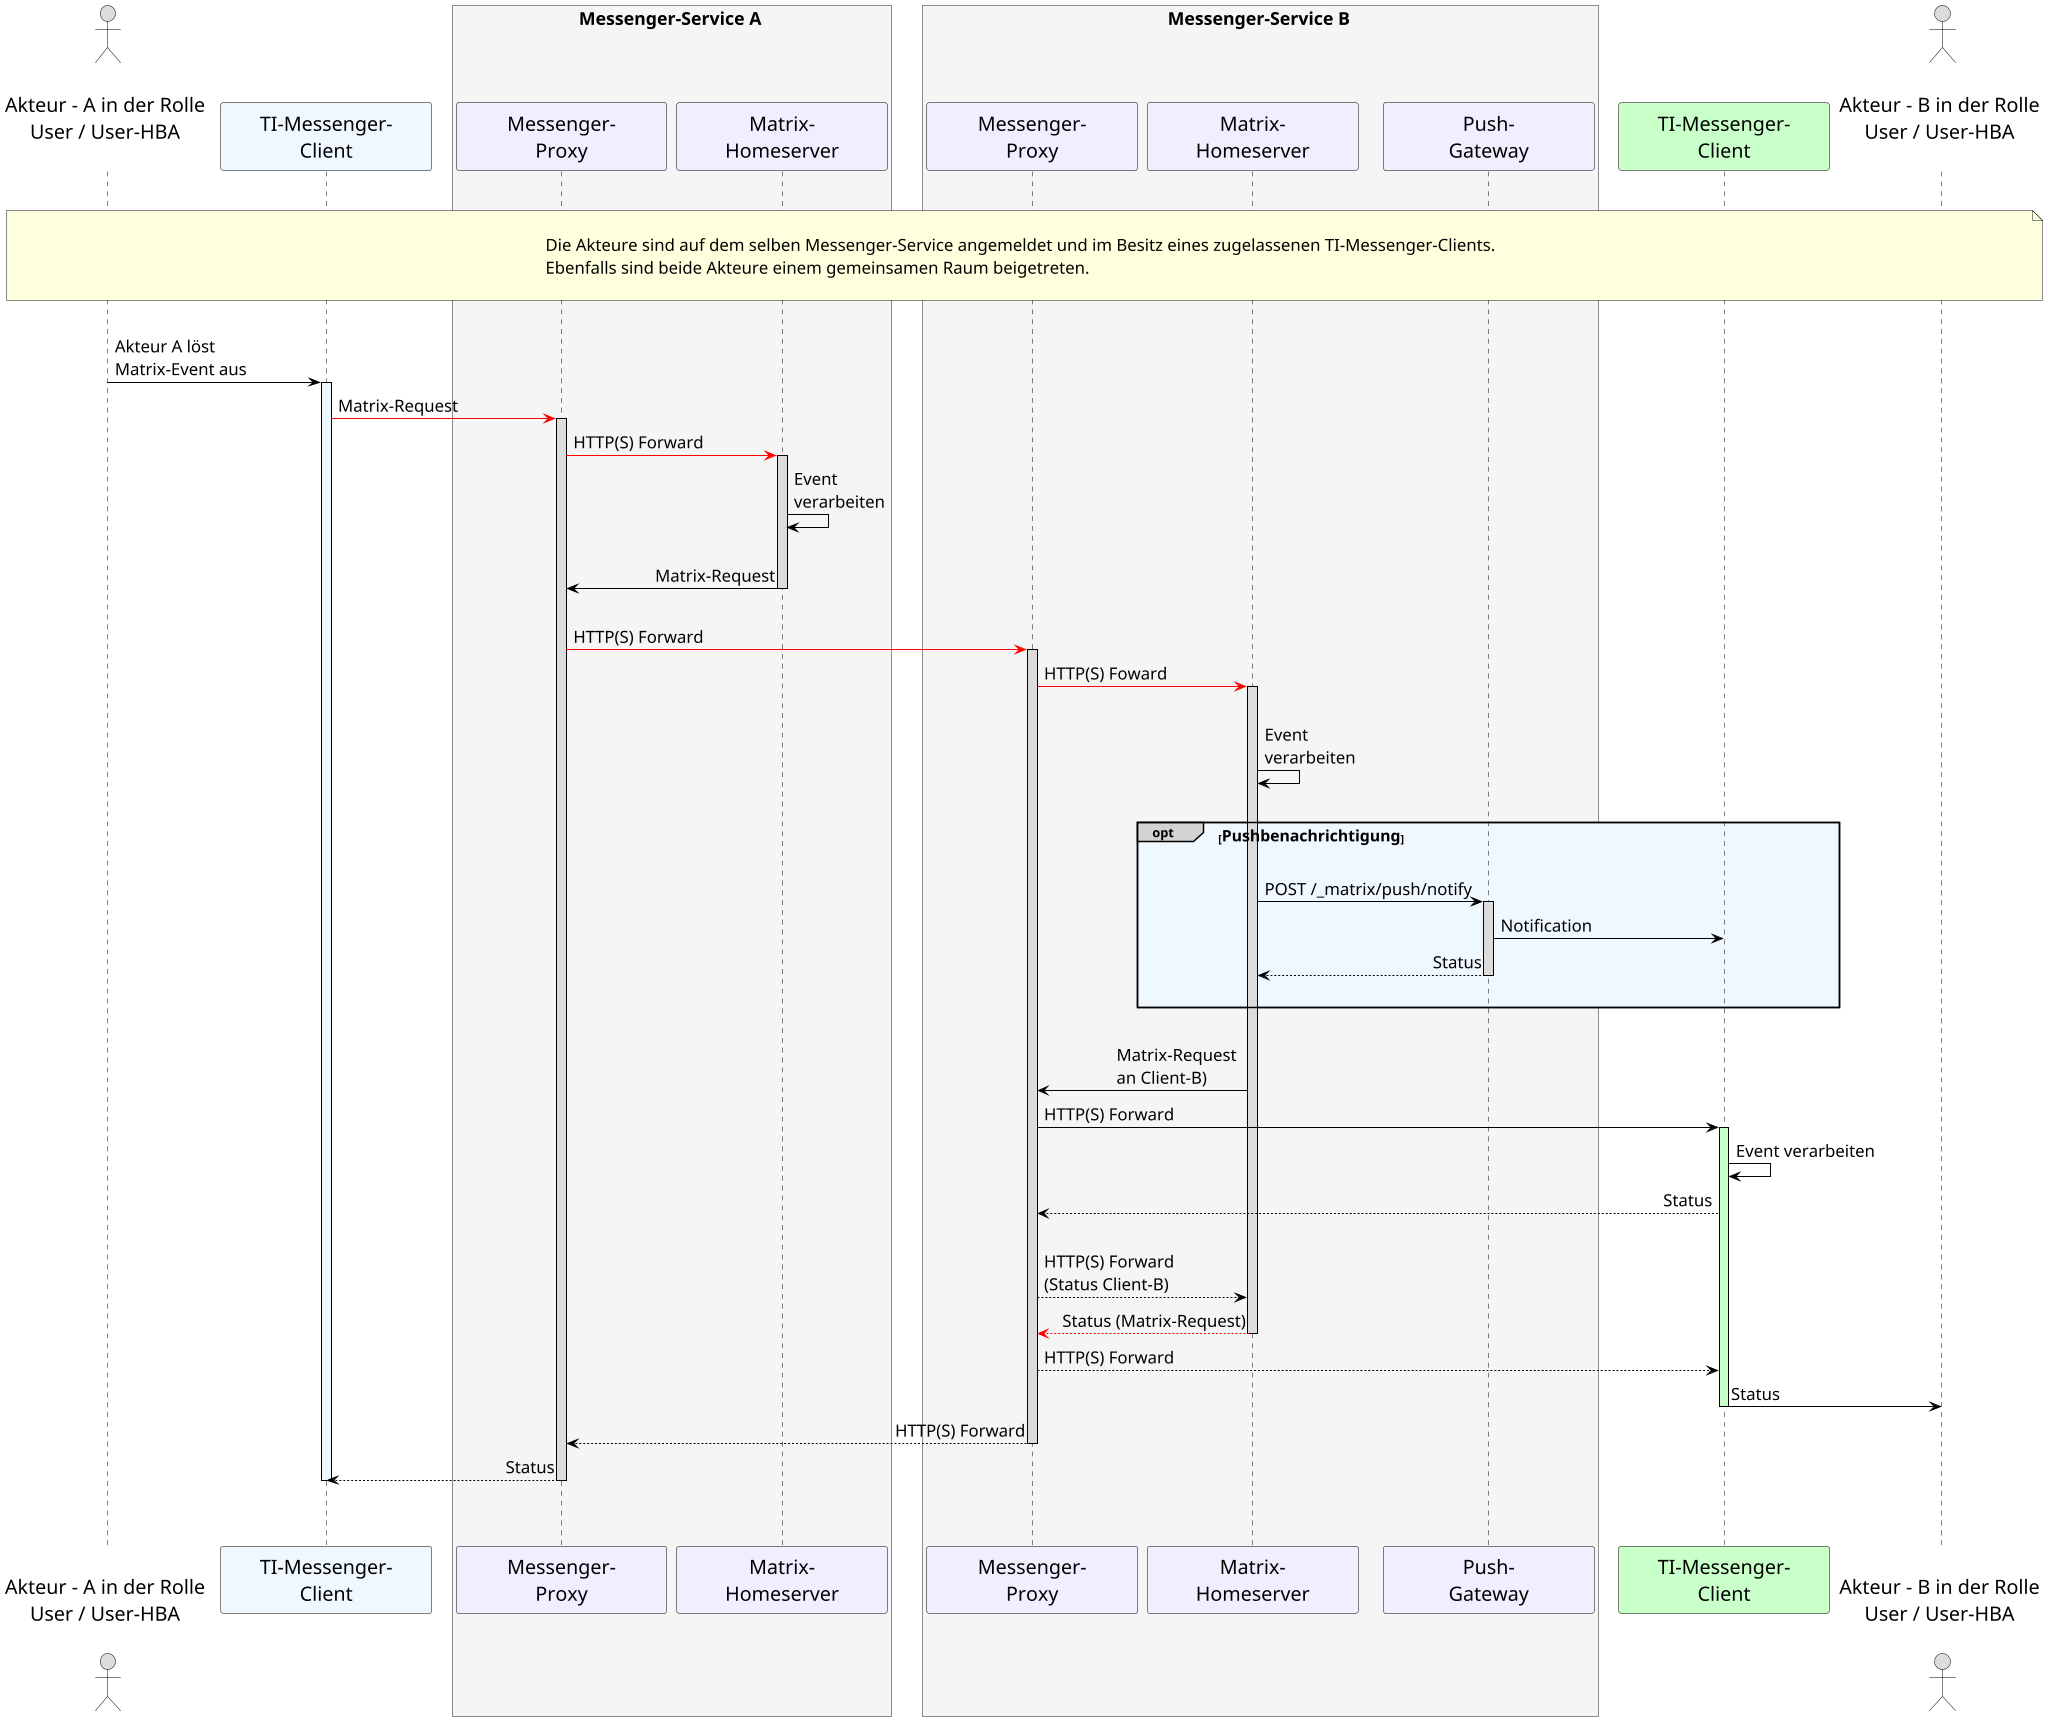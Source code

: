 /' 
# TI-Messenger 1.1
# TI-Messenger-Dienst
# UC - 10062
# Sequence Diagram
# Name: Austausch von Events zwischen Akteuren außerhalb einer Organisation
'/

@startuml
skinparam sequenceMessageAlign direction
skinparam minClassWidth 200
skinparam BoxPadding 15
skinparam sequenceReferenceHeaderBackgroundColor palegreen
scale max 2048 width

skinparam sequence {
ArrowColor black
ArrowFontSize 17
ActorBorderColor black
LifeLineBorderColor black
LifeLineBackgroundColor Gainsboro

ParticipantBorderColor Motivation
ParticipantBackgroundColor Motivation
ParticipantFontName Impact
ParticipantFontSize 20
ParticipantFontColor black
ParticipantBorderColor Black
ParticipantBackgroundColor MOTIVATION

ActorBackgroundColor Gainsboro
ActorFontColor black
ActorFontSize 20
ActorFontName Aapex
}
    actor U1 as "\nAkteur - A in der Rolle\nUser / User-HBA\n"
    participant C1 as "TI-Messenger-\nClient" #AliceBlue
    box <size:18>Messenger-Service A</size> #WhiteSmoke
      participant MP1 as "Messenger-\nProxy"
      participant MH1 as "Matrix-\nHomeserver"
    end box
    box <size:18>Messenger-Service B</size> #WhiteSmoke
    participant MP2 as "Messenger-\nProxy"
    participant MH2 as "Matrix-\nHomeserver"
    participant PG2 as "Push-\nGateway"
    end box
    participant C2 as "TI-Messenger-\nClient" #TECHNOLOGY
    actor U2 as "\nAkteur - B in der Rolle\nUser / User-HBA\n"
    
|||
note over U1, U2: \n<size:17>Die Akteure sind auf dem selben Messenger-Service angemeldet und im Besitz eines zugelassenen TI-Messenger-Clients.</size>\n<size:17>Ebenfalls sind beide Akteure einem gemeinsamen Raum beigetreten.</size>\n
|||

  U1->C1: Akteur A löst\nMatrix-Event aus
    activate C1 #AliceBlue
  C1-[#red]>MP1: Matrix-Request
    activate MP1

  MP1-[#red]>MH1: HTTP(S) Forward
    activate MH1
  MH1->MH1: Event \nverarbeiten
  |||
  MH1->MP1: Matrix-Request
    deactivate MH1
  |||
  MP1-[#red]>MP2: HTTP(S) Forward
    activate MP2

  MP2-[#red]>MH2: HTTP(S) Foward
  |||
    activate MH2
  MH2->MH2: Event \nverarbeiten
  |||
 
  opt#LightGrey #AliceBlue <size:16>Pushbenachrichtigung</size>
  |||
    MH2->PG2: POST /_matrix/push/notify
      activate PG2
    PG2->C2: Notification
    PG2-->MH2: Status
      deactivate PG2
  |||
  end
  |||

  MH2->MP2: Matrix-Request \nan Client-B)
  MP2->C2: HTTP(S) Forward 
    activate C2 #TECHNOLOGY
  C2->C2: Event verarbeiten

  C2-->MP2: Status
  |||
  MP2-->MH2: HTTP(S) Forward \n(Status Client-B)
  MH2--[#red]>MP2: Status (Matrix-Request)
    deactivate MH2
  MP2-->C2: HTTP(S) Forward
  C2->U2: Status
    deactivate C2
  MP2-->MP1: HTTP(S) Forward
    deactivate MP2
  MP1-->C1: Status
    deactivate MP1
    deactivate C1
  |||
|||
@enduml
